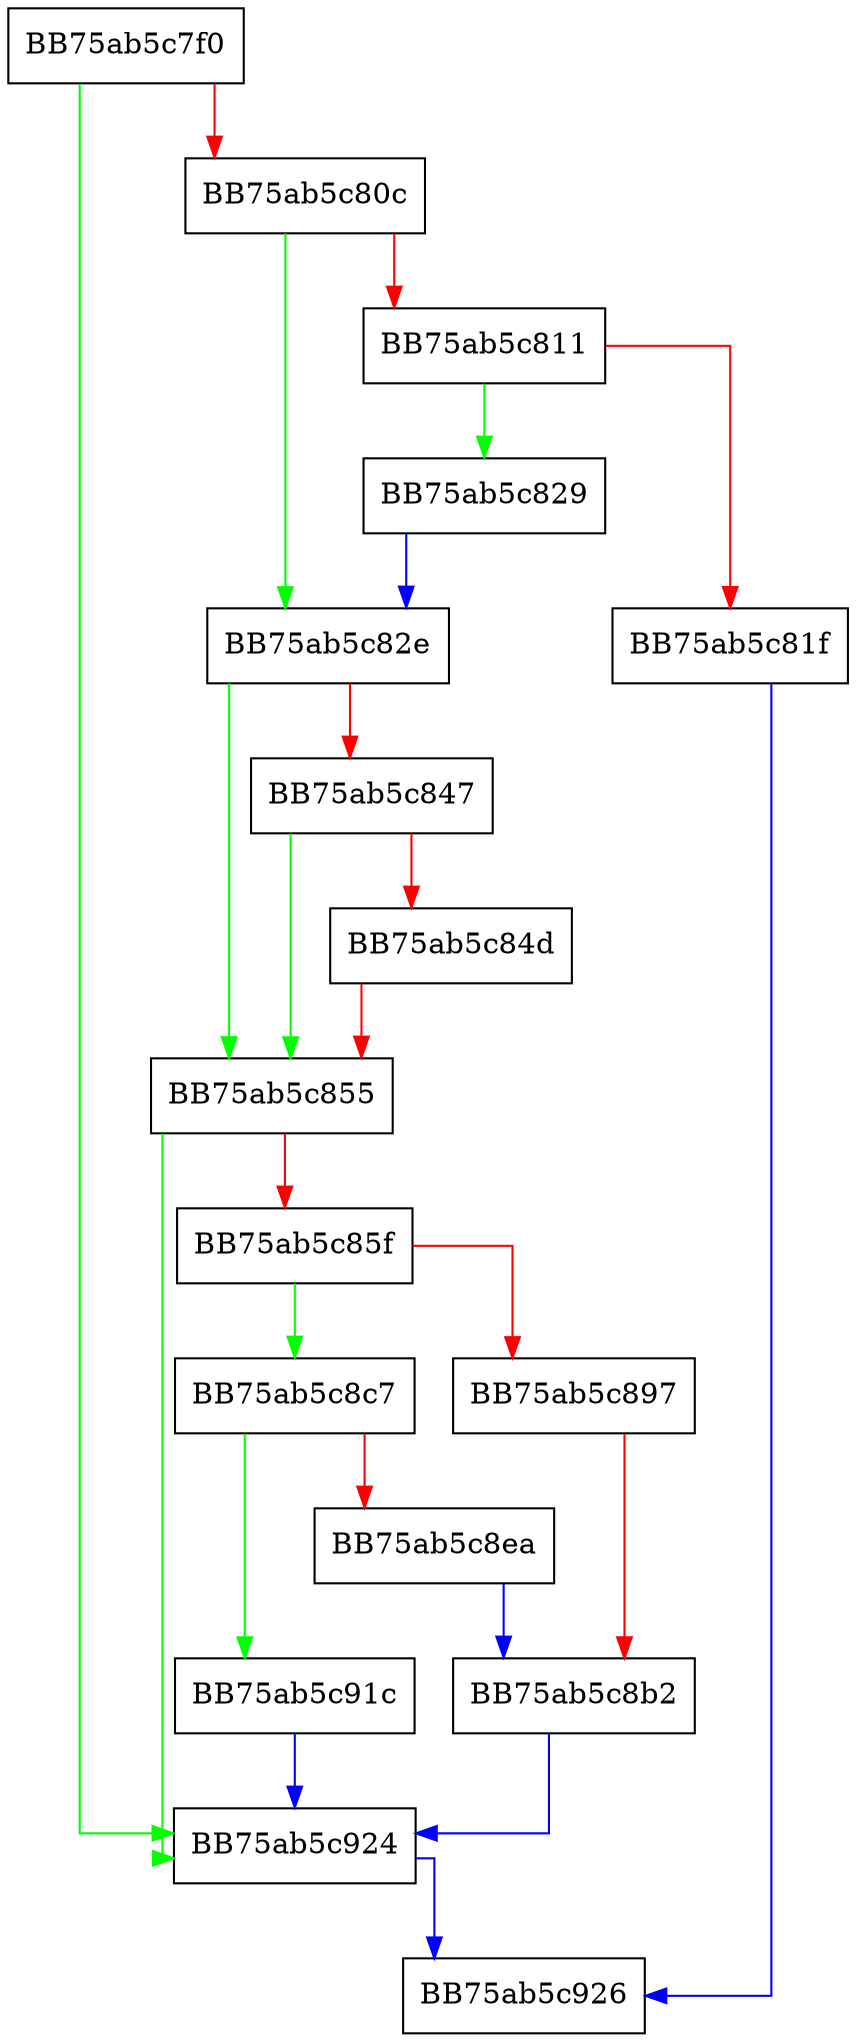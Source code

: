 digraph winMapfile {
  node [shape="box"];
  graph [splines=ortho];
  BB75ab5c7f0 -> BB75ab5c924 [color="green"];
  BB75ab5c7f0 -> BB75ab5c80c [color="red"];
  BB75ab5c80c -> BB75ab5c82e [color="green"];
  BB75ab5c80c -> BB75ab5c811 [color="red"];
  BB75ab5c811 -> BB75ab5c829 [color="green"];
  BB75ab5c811 -> BB75ab5c81f [color="red"];
  BB75ab5c81f -> BB75ab5c926 [color="blue"];
  BB75ab5c829 -> BB75ab5c82e [color="blue"];
  BB75ab5c82e -> BB75ab5c855 [color="green"];
  BB75ab5c82e -> BB75ab5c847 [color="red"];
  BB75ab5c847 -> BB75ab5c855 [color="green"];
  BB75ab5c847 -> BB75ab5c84d [color="red"];
  BB75ab5c84d -> BB75ab5c855 [color="red"];
  BB75ab5c855 -> BB75ab5c924 [color="green"];
  BB75ab5c855 -> BB75ab5c85f [color="red"];
  BB75ab5c85f -> BB75ab5c8c7 [color="green"];
  BB75ab5c85f -> BB75ab5c897 [color="red"];
  BB75ab5c897 -> BB75ab5c8b2 [color="red"];
  BB75ab5c8b2 -> BB75ab5c924 [color="blue"];
  BB75ab5c8c7 -> BB75ab5c91c [color="green"];
  BB75ab5c8c7 -> BB75ab5c8ea [color="red"];
  BB75ab5c8ea -> BB75ab5c8b2 [color="blue"];
  BB75ab5c91c -> BB75ab5c924 [color="blue"];
  BB75ab5c924 -> BB75ab5c926 [color="blue"];
}